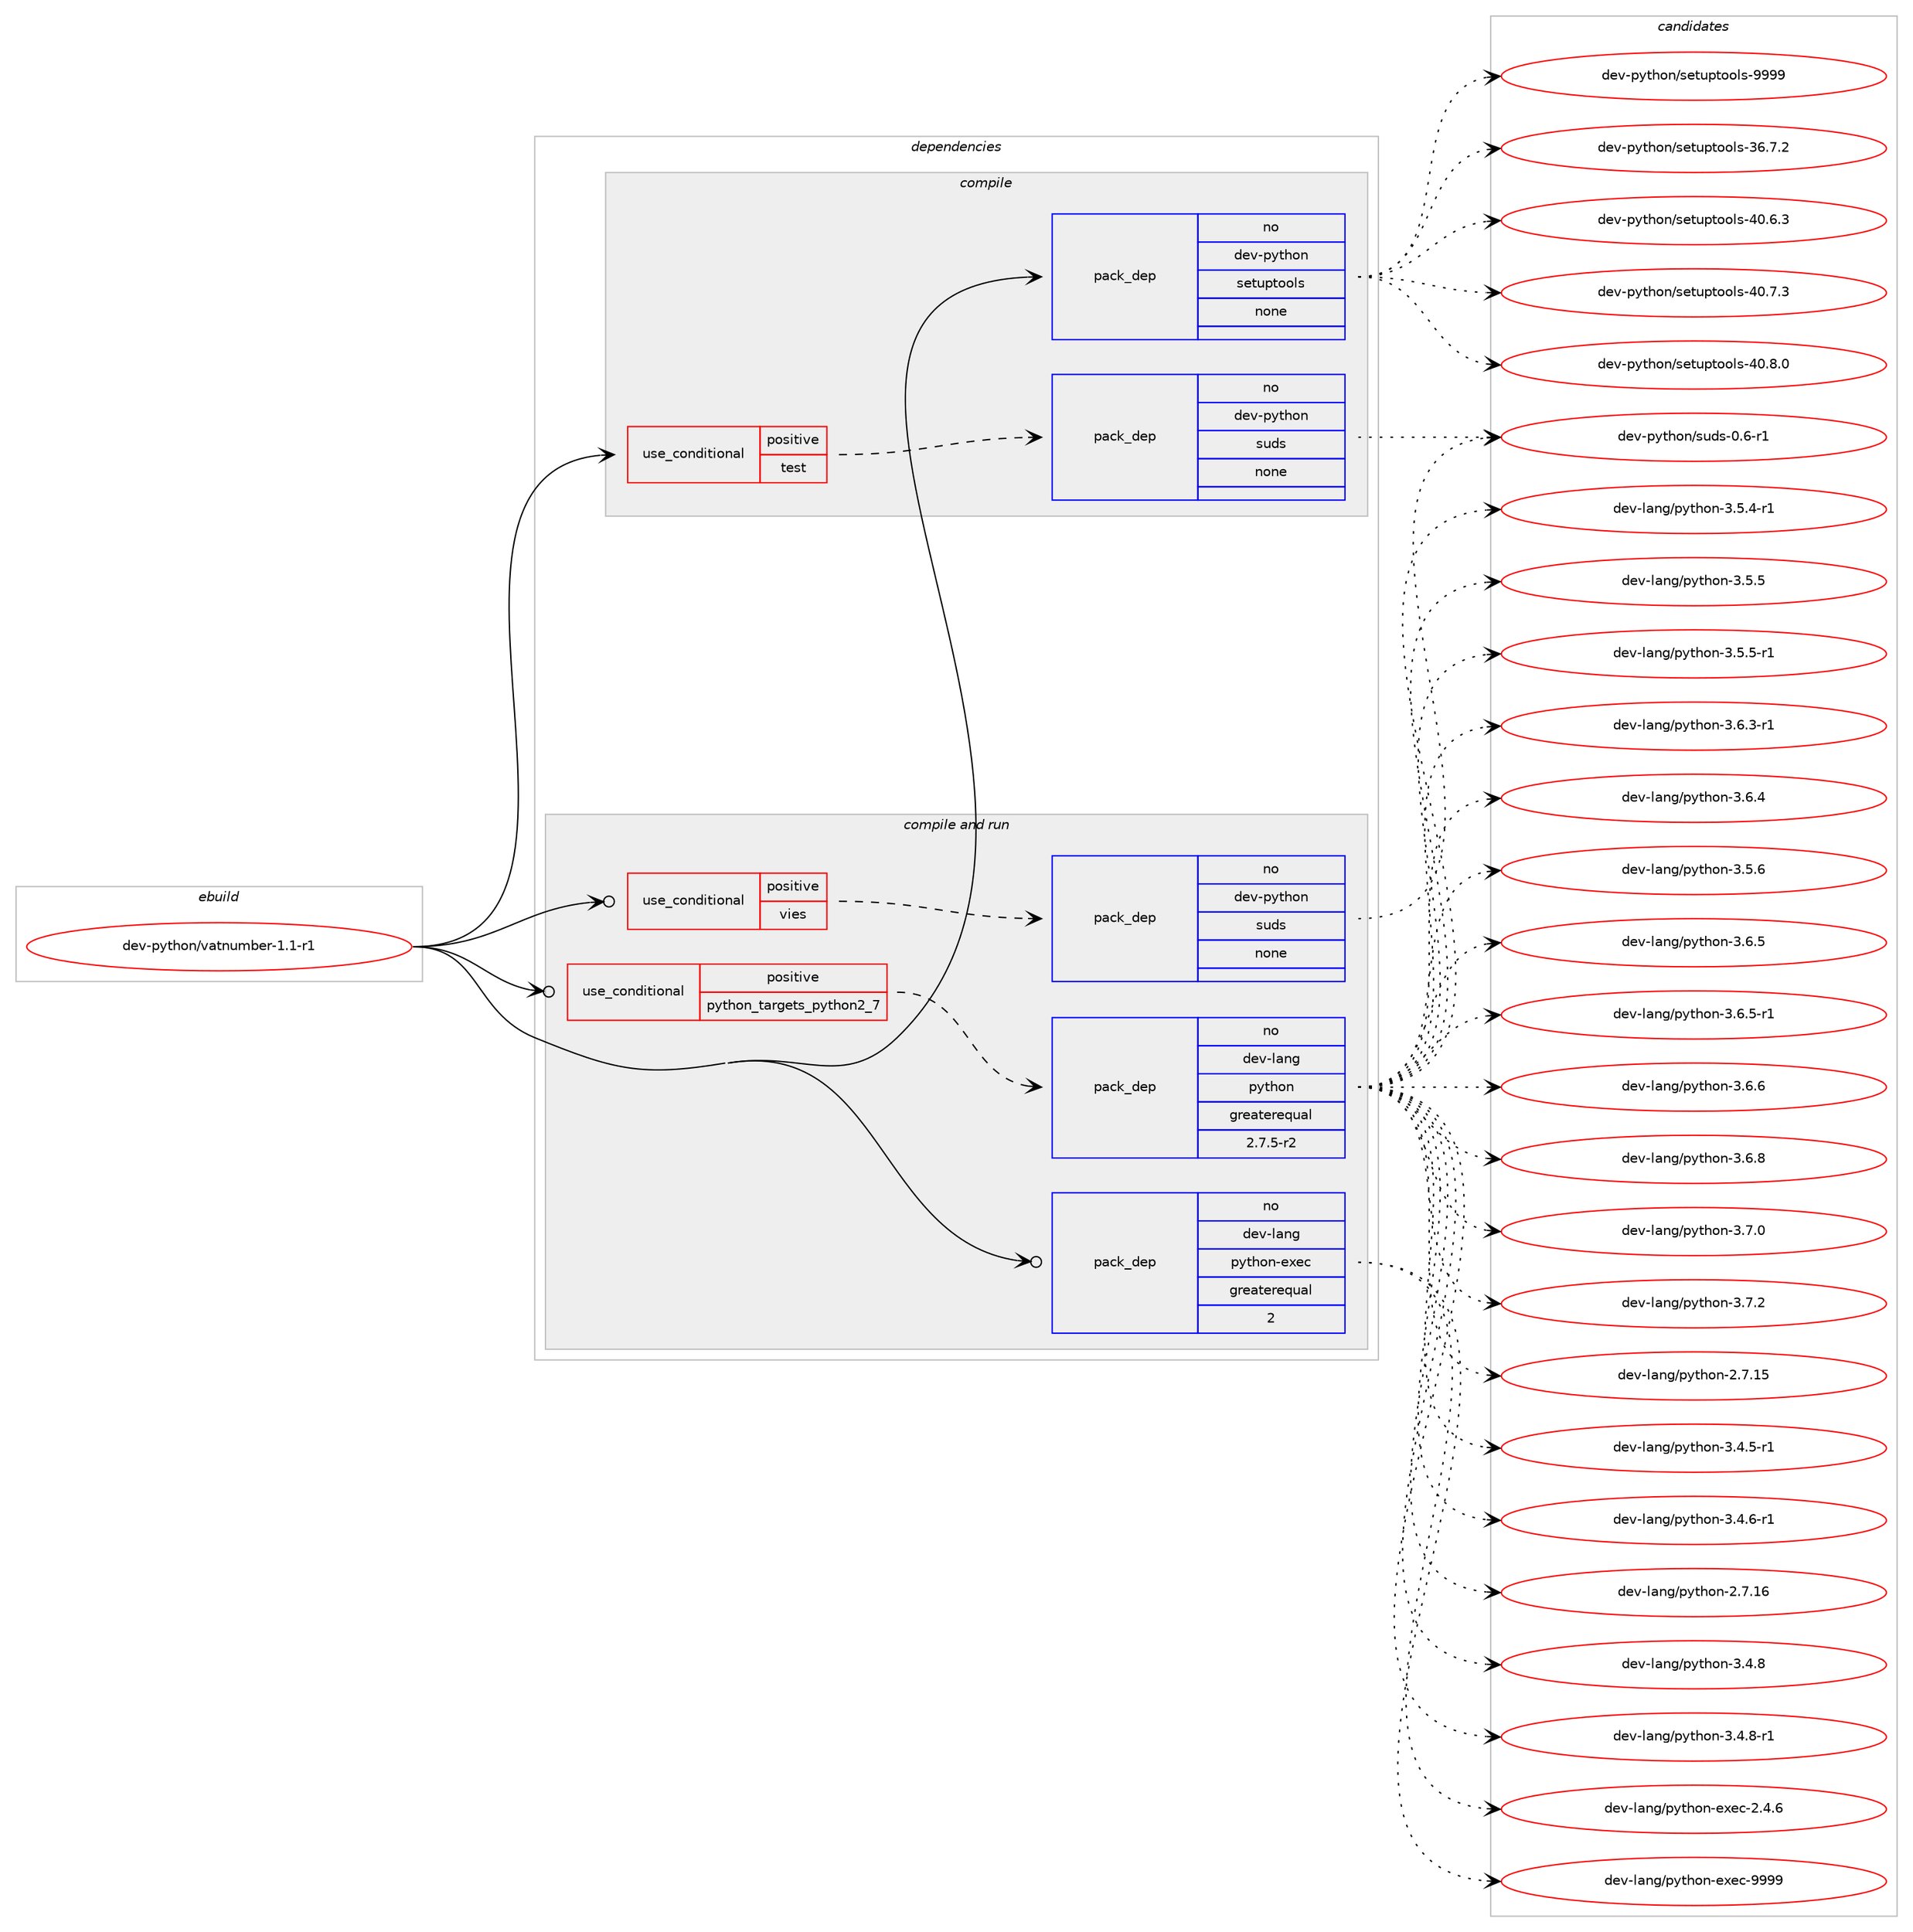 digraph prolog {

# *************
# Graph options
# *************

newrank=true;
concentrate=true;
compound=true;
graph [rankdir=LR,fontname=Helvetica,fontsize=10,ranksep=1.5];#, ranksep=2.5, nodesep=0.2];
edge  [arrowhead=vee];
node  [fontname=Helvetica,fontsize=10];

# **********
# The ebuild
# **********

subgraph cluster_leftcol {
color=gray;
rank=same;
label=<<i>ebuild</i>>;
id [label="dev-python/vatnumber-1.1-r1", color=red, width=4, href="../dev-python/vatnumber-1.1-r1.svg"];
}

# ****************
# The dependencies
# ****************

subgraph cluster_midcol {
color=gray;
label=<<i>dependencies</i>>;
subgraph cluster_compile {
fillcolor="#eeeeee";
style=filled;
label=<<i>compile</i>>;
subgraph cond386364 {
dependency1446618 [label=<<TABLE BORDER="0" CELLBORDER="1" CELLSPACING="0" CELLPADDING="4"><TR><TD ROWSPAN="3" CELLPADDING="10">use_conditional</TD></TR><TR><TD>positive</TD></TR><TR><TD>test</TD></TR></TABLE>>, shape=none, color=red];
subgraph pack1036885 {
dependency1446619 [label=<<TABLE BORDER="0" CELLBORDER="1" CELLSPACING="0" CELLPADDING="4" WIDTH="220"><TR><TD ROWSPAN="6" CELLPADDING="30">pack_dep</TD></TR><TR><TD WIDTH="110">no</TD></TR><TR><TD>dev-python</TD></TR><TR><TD>suds</TD></TR><TR><TD>none</TD></TR><TR><TD></TD></TR></TABLE>>, shape=none, color=blue];
}
dependency1446618:e -> dependency1446619:w [weight=20,style="dashed",arrowhead="vee"];
}
id:e -> dependency1446618:w [weight=20,style="solid",arrowhead="vee"];
subgraph pack1036886 {
dependency1446620 [label=<<TABLE BORDER="0" CELLBORDER="1" CELLSPACING="0" CELLPADDING="4" WIDTH="220"><TR><TD ROWSPAN="6" CELLPADDING="30">pack_dep</TD></TR><TR><TD WIDTH="110">no</TD></TR><TR><TD>dev-python</TD></TR><TR><TD>setuptools</TD></TR><TR><TD>none</TD></TR><TR><TD></TD></TR></TABLE>>, shape=none, color=blue];
}
id:e -> dependency1446620:w [weight=20,style="solid",arrowhead="vee"];
}
subgraph cluster_compileandrun {
fillcolor="#eeeeee";
style=filled;
label=<<i>compile and run</i>>;
subgraph cond386365 {
dependency1446621 [label=<<TABLE BORDER="0" CELLBORDER="1" CELLSPACING="0" CELLPADDING="4"><TR><TD ROWSPAN="3" CELLPADDING="10">use_conditional</TD></TR><TR><TD>positive</TD></TR><TR><TD>python_targets_python2_7</TD></TR></TABLE>>, shape=none, color=red];
subgraph pack1036887 {
dependency1446622 [label=<<TABLE BORDER="0" CELLBORDER="1" CELLSPACING="0" CELLPADDING="4" WIDTH="220"><TR><TD ROWSPAN="6" CELLPADDING="30">pack_dep</TD></TR><TR><TD WIDTH="110">no</TD></TR><TR><TD>dev-lang</TD></TR><TR><TD>python</TD></TR><TR><TD>greaterequal</TD></TR><TR><TD>2.7.5-r2</TD></TR></TABLE>>, shape=none, color=blue];
}
dependency1446621:e -> dependency1446622:w [weight=20,style="dashed",arrowhead="vee"];
}
id:e -> dependency1446621:w [weight=20,style="solid",arrowhead="odotvee"];
subgraph cond386366 {
dependency1446623 [label=<<TABLE BORDER="0" CELLBORDER="1" CELLSPACING="0" CELLPADDING="4"><TR><TD ROWSPAN="3" CELLPADDING="10">use_conditional</TD></TR><TR><TD>positive</TD></TR><TR><TD>vies</TD></TR></TABLE>>, shape=none, color=red];
subgraph pack1036888 {
dependency1446624 [label=<<TABLE BORDER="0" CELLBORDER="1" CELLSPACING="0" CELLPADDING="4" WIDTH="220"><TR><TD ROWSPAN="6" CELLPADDING="30">pack_dep</TD></TR><TR><TD WIDTH="110">no</TD></TR><TR><TD>dev-python</TD></TR><TR><TD>suds</TD></TR><TR><TD>none</TD></TR><TR><TD></TD></TR></TABLE>>, shape=none, color=blue];
}
dependency1446623:e -> dependency1446624:w [weight=20,style="dashed",arrowhead="vee"];
}
id:e -> dependency1446623:w [weight=20,style="solid",arrowhead="odotvee"];
subgraph pack1036889 {
dependency1446625 [label=<<TABLE BORDER="0" CELLBORDER="1" CELLSPACING="0" CELLPADDING="4" WIDTH="220"><TR><TD ROWSPAN="6" CELLPADDING="30">pack_dep</TD></TR><TR><TD WIDTH="110">no</TD></TR><TR><TD>dev-lang</TD></TR><TR><TD>python-exec</TD></TR><TR><TD>greaterequal</TD></TR><TR><TD>2</TD></TR></TABLE>>, shape=none, color=blue];
}
id:e -> dependency1446625:w [weight=20,style="solid",arrowhead="odotvee"];
}
subgraph cluster_run {
fillcolor="#eeeeee";
style=filled;
label=<<i>run</i>>;
}
}

# **************
# The candidates
# **************

subgraph cluster_choices {
rank=same;
color=gray;
label=<<i>candidates</i>>;

subgraph choice1036885 {
color=black;
nodesep=1;
choice1001011184511212111610411111047115117100115454846544511449 [label="dev-python/suds-0.6-r1", color=red, width=4,href="../dev-python/suds-0.6-r1.svg"];
dependency1446619:e -> choice1001011184511212111610411111047115117100115454846544511449:w [style=dotted,weight="100"];
}
subgraph choice1036886 {
color=black;
nodesep=1;
choice100101118451121211161041111104711510111611711211611111110811545515446554650 [label="dev-python/setuptools-36.7.2", color=red, width=4,href="../dev-python/setuptools-36.7.2.svg"];
choice100101118451121211161041111104711510111611711211611111110811545524846544651 [label="dev-python/setuptools-40.6.3", color=red, width=4,href="../dev-python/setuptools-40.6.3.svg"];
choice100101118451121211161041111104711510111611711211611111110811545524846554651 [label="dev-python/setuptools-40.7.3", color=red, width=4,href="../dev-python/setuptools-40.7.3.svg"];
choice100101118451121211161041111104711510111611711211611111110811545524846564648 [label="dev-python/setuptools-40.8.0", color=red, width=4,href="../dev-python/setuptools-40.8.0.svg"];
choice10010111845112121116104111110471151011161171121161111111081154557575757 [label="dev-python/setuptools-9999", color=red, width=4,href="../dev-python/setuptools-9999.svg"];
dependency1446620:e -> choice100101118451121211161041111104711510111611711211611111110811545515446554650:w [style=dotted,weight="100"];
dependency1446620:e -> choice100101118451121211161041111104711510111611711211611111110811545524846544651:w [style=dotted,weight="100"];
dependency1446620:e -> choice100101118451121211161041111104711510111611711211611111110811545524846554651:w [style=dotted,weight="100"];
dependency1446620:e -> choice100101118451121211161041111104711510111611711211611111110811545524846564648:w [style=dotted,weight="100"];
dependency1446620:e -> choice10010111845112121116104111110471151011161171121161111111081154557575757:w [style=dotted,weight="100"];
}
subgraph choice1036887 {
color=black;
nodesep=1;
choice10010111845108971101034711212111610411111045504655464953 [label="dev-lang/python-2.7.15", color=red, width=4,href="../dev-lang/python-2.7.15.svg"];
choice10010111845108971101034711212111610411111045504655464954 [label="dev-lang/python-2.7.16", color=red, width=4,href="../dev-lang/python-2.7.16.svg"];
choice1001011184510897110103471121211161041111104551465246534511449 [label="dev-lang/python-3.4.5-r1", color=red, width=4,href="../dev-lang/python-3.4.5-r1.svg"];
choice1001011184510897110103471121211161041111104551465246544511449 [label="dev-lang/python-3.4.6-r1", color=red, width=4,href="../dev-lang/python-3.4.6-r1.svg"];
choice100101118451089711010347112121116104111110455146524656 [label="dev-lang/python-3.4.8", color=red, width=4,href="../dev-lang/python-3.4.8.svg"];
choice1001011184510897110103471121211161041111104551465246564511449 [label="dev-lang/python-3.4.8-r1", color=red, width=4,href="../dev-lang/python-3.4.8-r1.svg"];
choice1001011184510897110103471121211161041111104551465346524511449 [label="dev-lang/python-3.5.4-r1", color=red, width=4,href="../dev-lang/python-3.5.4-r1.svg"];
choice100101118451089711010347112121116104111110455146534653 [label="dev-lang/python-3.5.5", color=red, width=4,href="../dev-lang/python-3.5.5.svg"];
choice1001011184510897110103471121211161041111104551465346534511449 [label="dev-lang/python-3.5.5-r1", color=red, width=4,href="../dev-lang/python-3.5.5-r1.svg"];
choice100101118451089711010347112121116104111110455146534654 [label="dev-lang/python-3.5.6", color=red, width=4,href="../dev-lang/python-3.5.6.svg"];
choice1001011184510897110103471121211161041111104551465446514511449 [label="dev-lang/python-3.6.3-r1", color=red, width=4,href="../dev-lang/python-3.6.3-r1.svg"];
choice100101118451089711010347112121116104111110455146544652 [label="dev-lang/python-3.6.4", color=red, width=4,href="../dev-lang/python-3.6.4.svg"];
choice100101118451089711010347112121116104111110455146544653 [label="dev-lang/python-3.6.5", color=red, width=4,href="../dev-lang/python-3.6.5.svg"];
choice1001011184510897110103471121211161041111104551465446534511449 [label="dev-lang/python-3.6.5-r1", color=red, width=4,href="../dev-lang/python-3.6.5-r1.svg"];
choice100101118451089711010347112121116104111110455146544654 [label="dev-lang/python-3.6.6", color=red, width=4,href="../dev-lang/python-3.6.6.svg"];
choice100101118451089711010347112121116104111110455146544656 [label="dev-lang/python-3.6.8", color=red, width=4,href="../dev-lang/python-3.6.8.svg"];
choice100101118451089711010347112121116104111110455146554648 [label="dev-lang/python-3.7.0", color=red, width=4,href="../dev-lang/python-3.7.0.svg"];
choice100101118451089711010347112121116104111110455146554650 [label="dev-lang/python-3.7.2", color=red, width=4,href="../dev-lang/python-3.7.2.svg"];
dependency1446622:e -> choice10010111845108971101034711212111610411111045504655464953:w [style=dotted,weight="100"];
dependency1446622:e -> choice10010111845108971101034711212111610411111045504655464954:w [style=dotted,weight="100"];
dependency1446622:e -> choice1001011184510897110103471121211161041111104551465246534511449:w [style=dotted,weight="100"];
dependency1446622:e -> choice1001011184510897110103471121211161041111104551465246544511449:w [style=dotted,weight="100"];
dependency1446622:e -> choice100101118451089711010347112121116104111110455146524656:w [style=dotted,weight="100"];
dependency1446622:e -> choice1001011184510897110103471121211161041111104551465246564511449:w [style=dotted,weight="100"];
dependency1446622:e -> choice1001011184510897110103471121211161041111104551465346524511449:w [style=dotted,weight="100"];
dependency1446622:e -> choice100101118451089711010347112121116104111110455146534653:w [style=dotted,weight="100"];
dependency1446622:e -> choice1001011184510897110103471121211161041111104551465346534511449:w [style=dotted,weight="100"];
dependency1446622:e -> choice100101118451089711010347112121116104111110455146534654:w [style=dotted,weight="100"];
dependency1446622:e -> choice1001011184510897110103471121211161041111104551465446514511449:w [style=dotted,weight="100"];
dependency1446622:e -> choice100101118451089711010347112121116104111110455146544652:w [style=dotted,weight="100"];
dependency1446622:e -> choice100101118451089711010347112121116104111110455146544653:w [style=dotted,weight="100"];
dependency1446622:e -> choice1001011184510897110103471121211161041111104551465446534511449:w [style=dotted,weight="100"];
dependency1446622:e -> choice100101118451089711010347112121116104111110455146544654:w [style=dotted,weight="100"];
dependency1446622:e -> choice100101118451089711010347112121116104111110455146544656:w [style=dotted,weight="100"];
dependency1446622:e -> choice100101118451089711010347112121116104111110455146554648:w [style=dotted,weight="100"];
dependency1446622:e -> choice100101118451089711010347112121116104111110455146554650:w [style=dotted,weight="100"];
}
subgraph choice1036888 {
color=black;
nodesep=1;
choice1001011184511212111610411111047115117100115454846544511449 [label="dev-python/suds-0.6-r1", color=red, width=4,href="../dev-python/suds-0.6-r1.svg"];
dependency1446624:e -> choice1001011184511212111610411111047115117100115454846544511449:w [style=dotted,weight="100"];
}
subgraph choice1036889 {
color=black;
nodesep=1;
choice1001011184510897110103471121211161041111104510112010199455046524654 [label="dev-lang/python-exec-2.4.6", color=red, width=4,href="../dev-lang/python-exec-2.4.6.svg"];
choice10010111845108971101034711212111610411111045101120101994557575757 [label="dev-lang/python-exec-9999", color=red, width=4,href="../dev-lang/python-exec-9999.svg"];
dependency1446625:e -> choice1001011184510897110103471121211161041111104510112010199455046524654:w [style=dotted,weight="100"];
dependency1446625:e -> choice10010111845108971101034711212111610411111045101120101994557575757:w [style=dotted,weight="100"];
}
}

}
